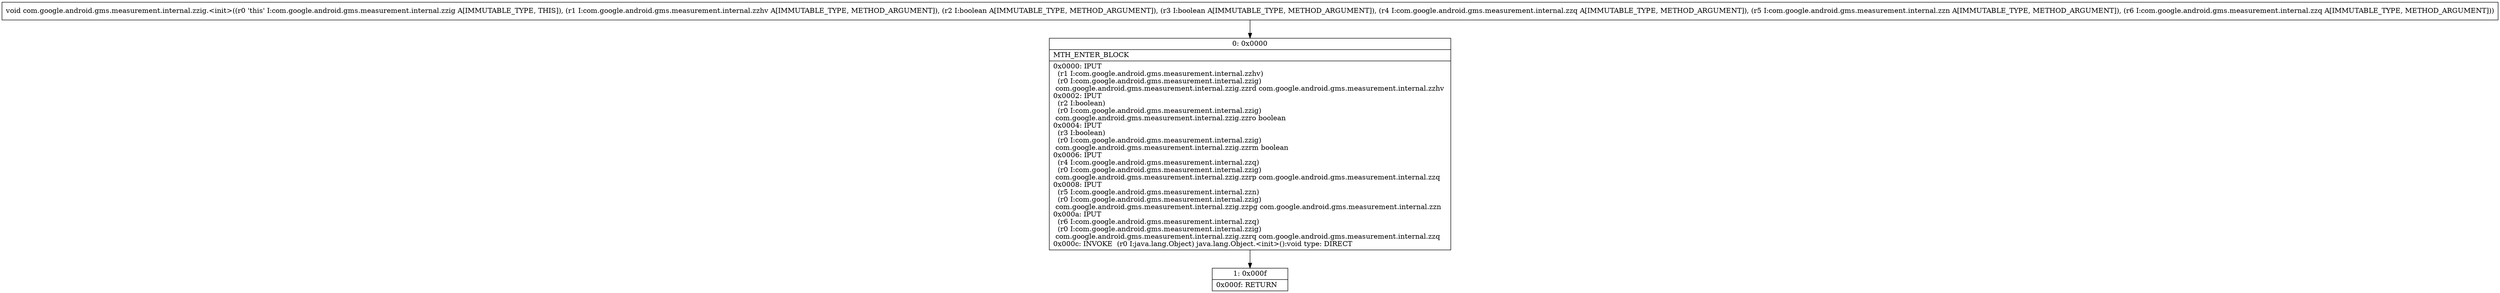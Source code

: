 digraph "CFG forcom.google.android.gms.measurement.internal.zzig.\<init\>(Lcom\/google\/android\/gms\/measurement\/internal\/zzhv;ZZLcom\/google\/android\/gms\/measurement\/internal\/zzq;Lcom\/google\/android\/gms\/measurement\/internal\/zzn;Lcom\/google\/android\/gms\/measurement\/internal\/zzq;)V" {
Node_0 [shape=record,label="{0\:\ 0x0000|MTH_ENTER_BLOCK\l|0x0000: IPUT  \l  (r1 I:com.google.android.gms.measurement.internal.zzhv)\l  (r0 I:com.google.android.gms.measurement.internal.zzig)\l com.google.android.gms.measurement.internal.zzig.zzrd com.google.android.gms.measurement.internal.zzhv \l0x0002: IPUT  \l  (r2 I:boolean)\l  (r0 I:com.google.android.gms.measurement.internal.zzig)\l com.google.android.gms.measurement.internal.zzig.zzro boolean \l0x0004: IPUT  \l  (r3 I:boolean)\l  (r0 I:com.google.android.gms.measurement.internal.zzig)\l com.google.android.gms.measurement.internal.zzig.zzrm boolean \l0x0006: IPUT  \l  (r4 I:com.google.android.gms.measurement.internal.zzq)\l  (r0 I:com.google.android.gms.measurement.internal.zzig)\l com.google.android.gms.measurement.internal.zzig.zzrp com.google.android.gms.measurement.internal.zzq \l0x0008: IPUT  \l  (r5 I:com.google.android.gms.measurement.internal.zzn)\l  (r0 I:com.google.android.gms.measurement.internal.zzig)\l com.google.android.gms.measurement.internal.zzig.zzpg com.google.android.gms.measurement.internal.zzn \l0x000a: IPUT  \l  (r6 I:com.google.android.gms.measurement.internal.zzq)\l  (r0 I:com.google.android.gms.measurement.internal.zzig)\l com.google.android.gms.measurement.internal.zzig.zzrq com.google.android.gms.measurement.internal.zzq \l0x000c: INVOKE  (r0 I:java.lang.Object) java.lang.Object.\<init\>():void type: DIRECT \l}"];
Node_1 [shape=record,label="{1\:\ 0x000f|0x000f: RETURN   \l}"];
MethodNode[shape=record,label="{void com.google.android.gms.measurement.internal.zzig.\<init\>((r0 'this' I:com.google.android.gms.measurement.internal.zzig A[IMMUTABLE_TYPE, THIS]), (r1 I:com.google.android.gms.measurement.internal.zzhv A[IMMUTABLE_TYPE, METHOD_ARGUMENT]), (r2 I:boolean A[IMMUTABLE_TYPE, METHOD_ARGUMENT]), (r3 I:boolean A[IMMUTABLE_TYPE, METHOD_ARGUMENT]), (r4 I:com.google.android.gms.measurement.internal.zzq A[IMMUTABLE_TYPE, METHOD_ARGUMENT]), (r5 I:com.google.android.gms.measurement.internal.zzn A[IMMUTABLE_TYPE, METHOD_ARGUMENT]), (r6 I:com.google.android.gms.measurement.internal.zzq A[IMMUTABLE_TYPE, METHOD_ARGUMENT])) }"];
MethodNode -> Node_0;
Node_0 -> Node_1;
}

